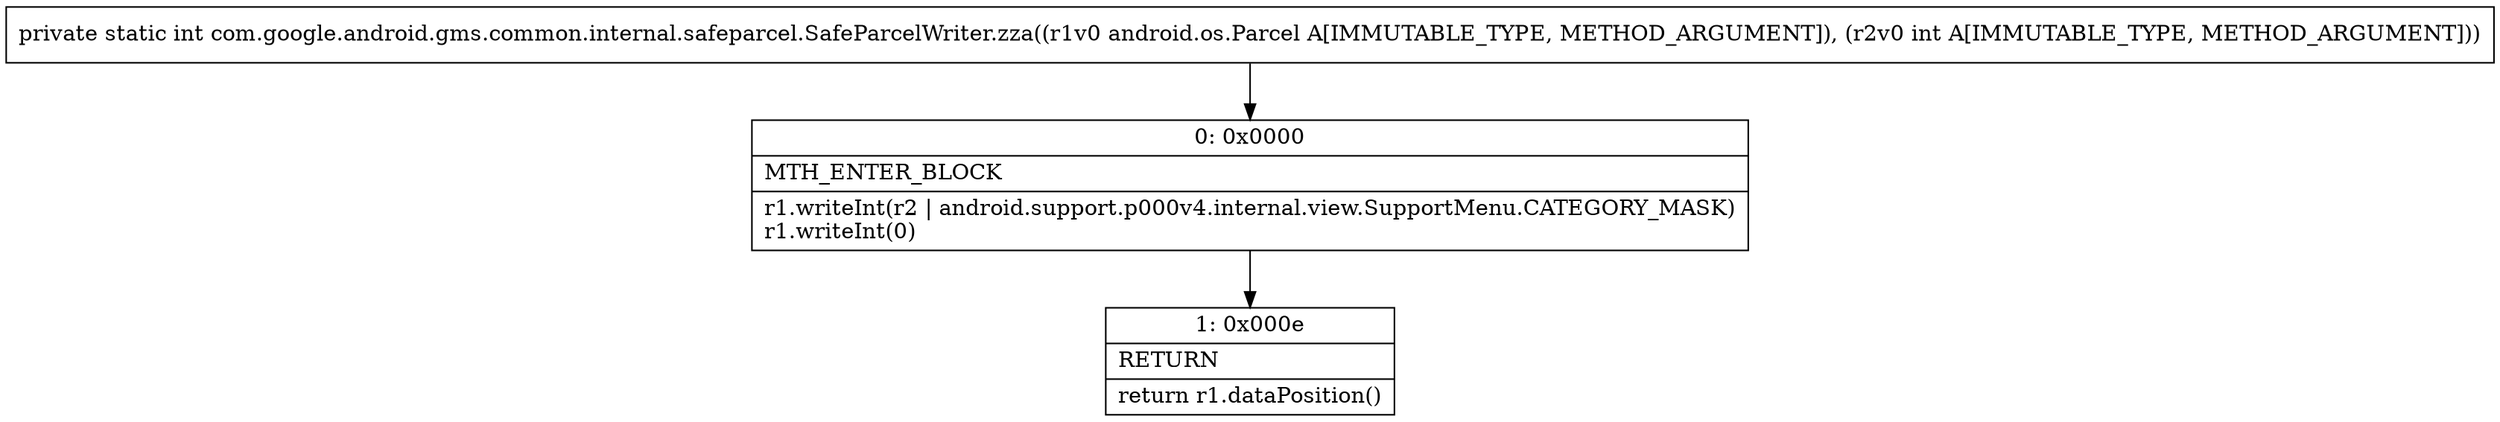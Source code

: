digraph "CFG forcom.google.android.gms.common.internal.safeparcel.SafeParcelWriter.zza(Landroid\/os\/Parcel;I)I" {
Node_0 [shape=record,label="{0\:\ 0x0000|MTH_ENTER_BLOCK\l|r1.writeInt(r2 \| android.support.p000v4.internal.view.SupportMenu.CATEGORY_MASK)\lr1.writeInt(0)\l}"];
Node_1 [shape=record,label="{1\:\ 0x000e|RETURN\l|return r1.dataPosition()\l}"];
MethodNode[shape=record,label="{private static int com.google.android.gms.common.internal.safeparcel.SafeParcelWriter.zza((r1v0 android.os.Parcel A[IMMUTABLE_TYPE, METHOD_ARGUMENT]), (r2v0 int A[IMMUTABLE_TYPE, METHOD_ARGUMENT])) }"];
MethodNode -> Node_0;
Node_0 -> Node_1;
}


